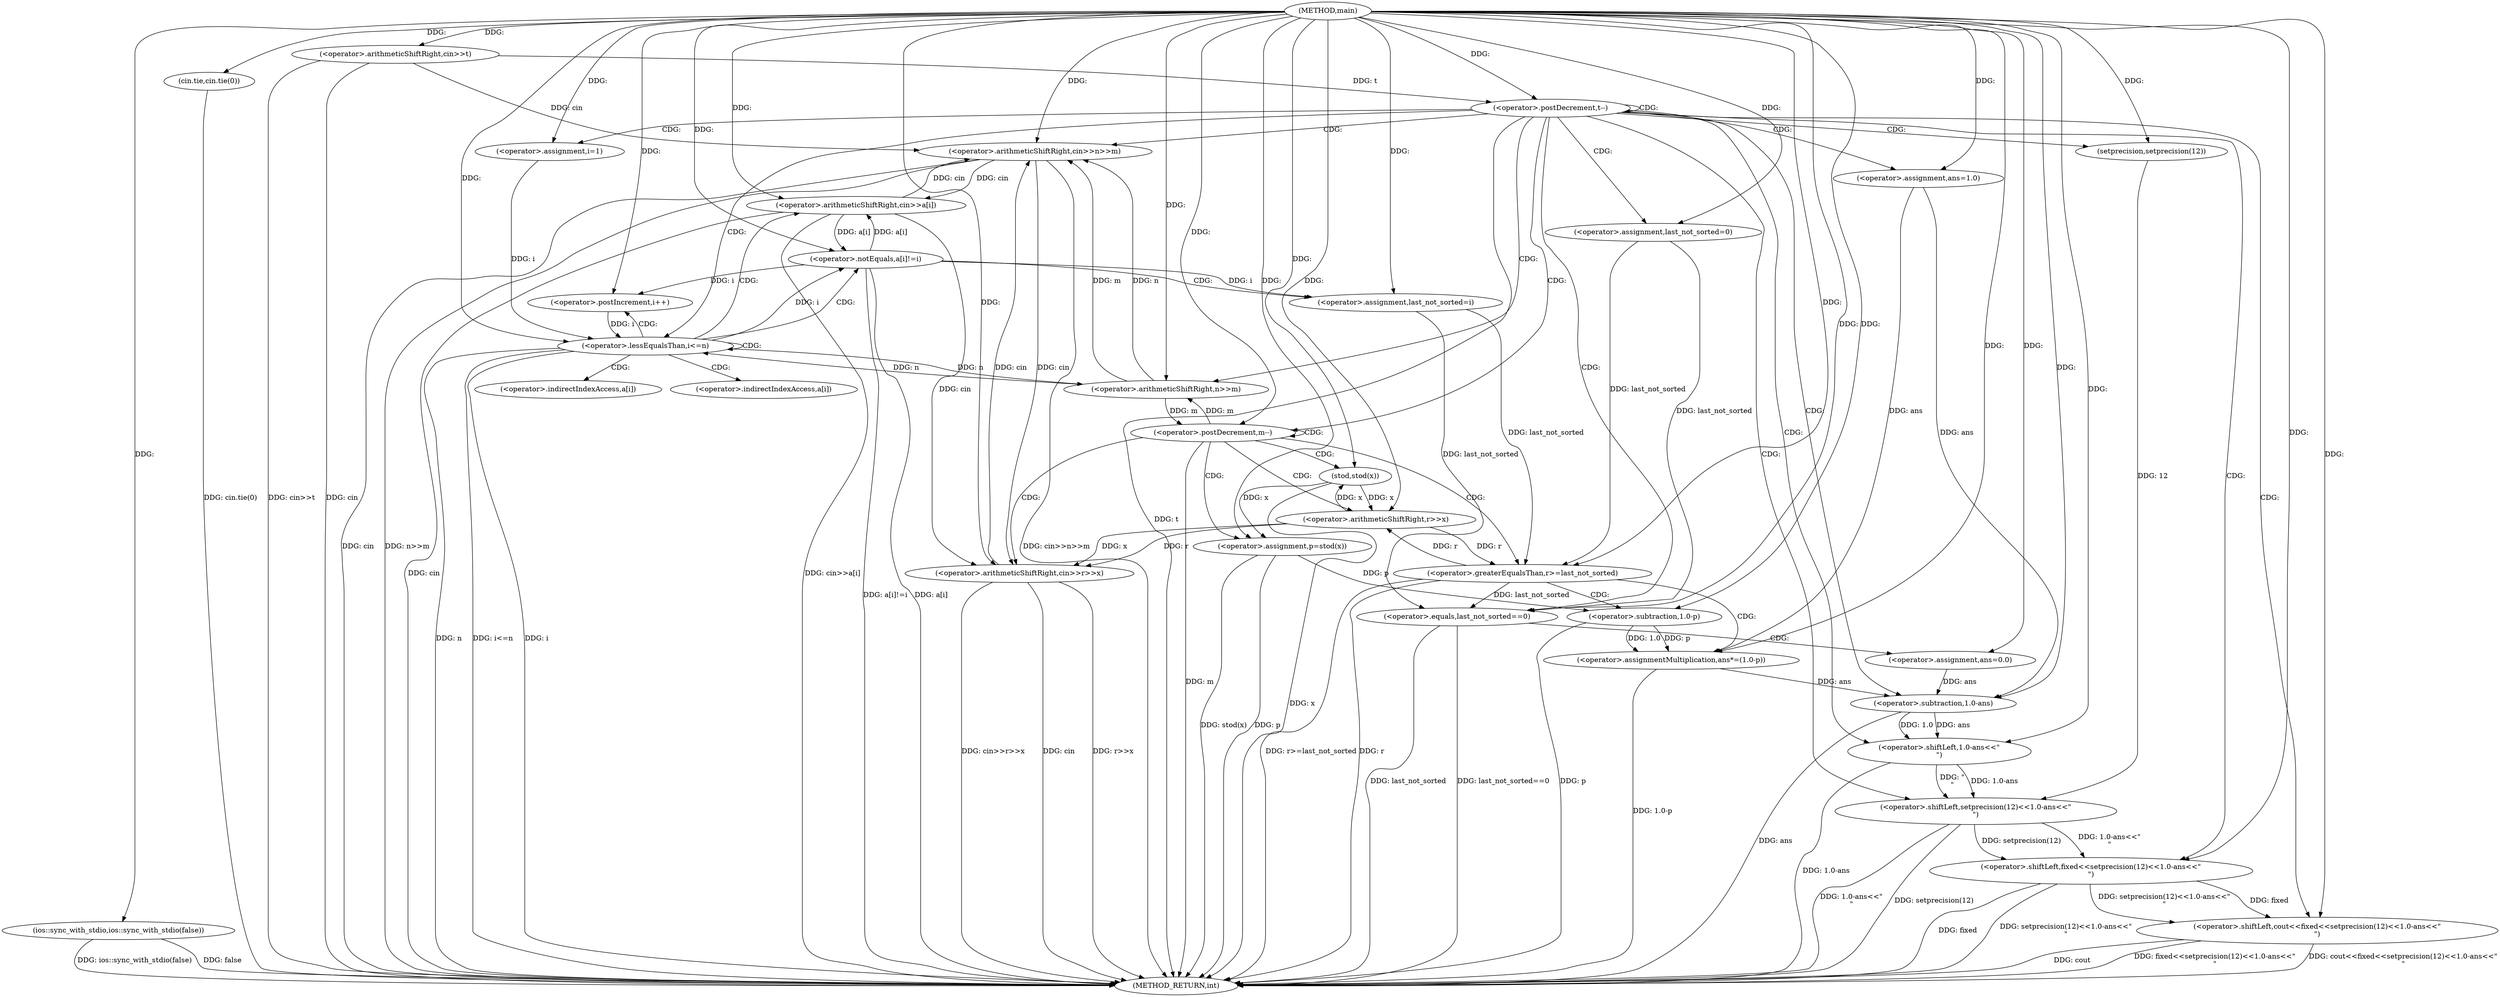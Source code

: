 digraph "main" {  
"1000101" [label = "(METHOD,main)" ]
"1000200" [label = "(METHOD_RETURN,int)" ]
"1000103" [label = "(ios::sync_with_stdio,ios::sync_with_stdio(false))" ]
"1000105" [label = "(cin.tie,cin.tie(0))" ]
"1000108" [label = "(<operator>.arithmeticShiftRight,cin>>t)" ]
"1000112" [label = "(<operator>.postDecrement,t--)" ]
"1000117" [label = "(<operator>.arithmeticShiftRight,cin>>n>>m)" ]
"1000124" [label = "(<operator>.assignment,last_not_sorted=0)" ]
"1000153" [label = "(<operator>.assignment,ans=1.0)" ]
"1000188" [label = "(<operator>.shiftLeft,cout<<fixed<<setprecision(12)<<1.0-ans<<\"\n\")" ]
"1000129" [label = "(<operator>.assignment,i=1)" ]
"1000132" [label = "(<operator>.lessEqualsThan,i<=n)" ]
"1000135" [label = "(<operator>.postIncrement,i++)" ]
"1000157" [label = "(<operator>.postDecrement,m--)" ]
"1000182" [label = "(<operator>.equals,last_not_sorted==0)" ]
"1000185" [label = "(<operator>.assignment,ans=0.0)" ]
"1000119" [label = "(<operator>.arithmeticShiftRight,n>>m)" ]
"1000138" [label = "(<operator>.arithmeticShiftRight,cin>>a[i])" ]
"1000162" [label = "(<operator>.arithmeticShiftRight,cin>>r>>x)" ]
"1000168" [label = "(<operator>.assignment,p=stod(x))" ]
"1000190" [label = "(<operator>.shiftLeft,fixed<<setprecision(12)<<1.0-ans<<\"\n\")" ]
"1000144" [label = "(<operator>.notEquals,a[i]!=i)" ]
"1000149" [label = "(<operator>.assignment,last_not_sorted=i)" ]
"1000173" [label = "(<operator>.greaterEqualsThan,r>=last_not_sorted)" ]
"1000176" [label = "(<operator>.assignmentMultiplication,ans*=(1.0-p))" ]
"1000192" [label = "(<operator>.shiftLeft,setprecision(12)<<1.0-ans<<\"\n\")" ]
"1000164" [label = "(<operator>.arithmeticShiftRight,r>>x)" ]
"1000170" [label = "(stod,stod(x))" ]
"1000193" [label = "(setprecision,setprecision(12))" ]
"1000195" [label = "(<operator>.shiftLeft,1.0-ans<<\"\n\")" ]
"1000178" [label = "(<operator>.subtraction,1.0-p)" ]
"1000196" [label = "(<operator>.subtraction,1.0-ans)" ]
"1000140" [label = "(<operator>.indirectIndexAccess,a[i])" ]
"1000145" [label = "(<operator>.indirectIndexAccess,a[i])" ]
  "1000103" -> "1000200"  [ label = "DDG: ios::sync_with_stdio(false)"] 
  "1000105" -> "1000200"  [ label = "DDG: cin.tie(0)"] 
  "1000108" -> "1000200"  [ label = "DDG: cin"] 
  "1000108" -> "1000200"  [ label = "DDG: cin>>t"] 
  "1000112" -> "1000200"  [ label = "DDG: t"] 
  "1000117" -> "1000200"  [ label = "DDG: cin"] 
  "1000117" -> "1000200"  [ label = "DDG: n>>m"] 
  "1000117" -> "1000200"  [ label = "DDG: cin>>n>>m"] 
  "1000132" -> "1000200"  [ label = "DDG: i"] 
  "1000132" -> "1000200"  [ label = "DDG: n"] 
  "1000132" -> "1000200"  [ label = "DDG: i<=n"] 
  "1000157" -> "1000200"  [ label = "DDG: m"] 
  "1000182" -> "1000200"  [ label = "DDG: last_not_sorted"] 
  "1000182" -> "1000200"  [ label = "DDG: last_not_sorted==0"] 
  "1000192" -> "1000200"  [ label = "DDG: setprecision(12)"] 
  "1000196" -> "1000200"  [ label = "DDG: ans"] 
  "1000195" -> "1000200"  [ label = "DDG: 1.0-ans"] 
  "1000192" -> "1000200"  [ label = "DDG: 1.0-ans<<\"\n\""] 
  "1000190" -> "1000200"  [ label = "DDG: setprecision(12)<<1.0-ans<<\"\n\""] 
  "1000188" -> "1000200"  [ label = "DDG: fixed<<setprecision(12)<<1.0-ans<<\"\n\""] 
  "1000188" -> "1000200"  [ label = "DDG: cout<<fixed<<setprecision(12)<<1.0-ans<<\"\n\""] 
  "1000162" -> "1000200"  [ label = "DDG: cin"] 
  "1000162" -> "1000200"  [ label = "DDG: r>>x"] 
  "1000162" -> "1000200"  [ label = "DDG: cin>>r>>x"] 
  "1000168" -> "1000200"  [ label = "DDG: p"] 
  "1000170" -> "1000200"  [ label = "DDG: x"] 
  "1000168" -> "1000200"  [ label = "DDG: stod(x)"] 
  "1000173" -> "1000200"  [ label = "DDG: r"] 
  "1000173" -> "1000200"  [ label = "DDG: r>=last_not_sorted"] 
  "1000178" -> "1000200"  [ label = "DDG: p"] 
  "1000176" -> "1000200"  [ label = "DDG: 1.0-p"] 
  "1000138" -> "1000200"  [ label = "DDG: cin"] 
  "1000138" -> "1000200"  [ label = "DDG: cin>>a[i]"] 
  "1000144" -> "1000200"  [ label = "DDG: a[i]"] 
  "1000144" -> "1000200"  [ label = "DDG: a[i]!=i"] 
  "1000103" -> "1000200"  [ label = "DDG: false"] 
  "1000188" -> "1000200"  [ label = "DDG: cout"] 
  "1000190" -> "1000200"  [ label = "DDG: fixed"] 
  "1000101" -> "1000103"  [ label = "DDG: "] 
  "1000101" -> "1000105"  [ label = "DDG: "] 
  "1000101" -> "1000108"  [ label = "DDG: "] 
  "1000108" -> "1000112"  [ label = "DDG: t"] 
  "1000101" -> "1000112"  [ label = "DDG: "] 
  "1000101" -> "1000124"  [ label = "DDG: "] 
  "1000101" -> "1000153"  [ label = "DDG: "] 
  "1000108" -> "1000117"  [ label = "DDG: cin"] 
  "1000162" -> "1000117"  [ label = "DDG: cin"] 
  "1000138" -> "1000117"  [ label = "DDG: cin"] 
  "1000101" -> "1000117"  [ label = "DDG: "] 
  "1000119" -> "1000117"  [ label = "DDG: n"] 
  "1000119" -> "1000117"  [ label = "DDG: m"] 
  "1000101" -> "1000129"  [ label = "DDG: "] 
  "1000101" -> "1000185"  [ label = "DDG: "] 
  "1000101" -> "1000188"  [ label = "DDG: "] 
  "1000190" -> "1000188"  [ label = "DDG: fixed"] 
  "1000190" -> "1000188"  [ label = "DDG: setprecision(12)<<1.0-ans<<\"\n\""] 
  "1000132" -> "1000119"  [ label = "DDG: n"] 
  "1000101" -> "1000119"  [ label = "DDG: "] 
  "1000157" -> "1000119"  [ label = "DDG: m"] 
  "1000129" -> "1000132"  [ label = "DDG: i"] 
  "1000135" -> "1000132"  [ label = "DDG: i"] 
  "1000101" -> "1000132"  [ label = "DDG: "] 
  "1000119" -> "1000132"  [ label = "DDG: n"] 
  "1000144" -> "1000135"  [ label = "DDG: i"] 
  "1000101" -> "1000135"  [ label = "DDG: "] 
  "1000119" -> "1000157"  [ label = "DDG: m"] 
  "1000101" -> "1000157"  [ label = "DDG: "] 
  "1000170" -> "1000168"  [ label = "DDG: x"] 
  "1000124" -> "1000182"  [ label = "DDG: last_not_sorted"] 
  "1000173" -> "1000182"  [ label = "DDG: last_not_sorted"] 
  "1000149" -> "1000182"  [ label = "DDG: last_not_sorted"] 
  "1000101" -> "1000182"  [ label = "DDG: "] 
  "1000101" -> "1000190"  [ label = "DDG: "] 
  "1000192" -> "1000190"  [ label = "DDG: 1.0-ans<<\"\n\""] 
  "1000192" -> "1000190"  [ label = "DDG: setprecision(12)"] 
  "1000117" -> "1000138"  [ label = "DDG: cin"] 
  "1000101" -> "1000138"  [ label = "DDG: "] 
  "1000144" -> "1000138"  [ label = "DDG: a[i]"] 
  "1000144" -> "1000149"  [ label = "DDG: i"] 
  "1000101" -> "1000149"  [ label = "DDG: "] 
  "1000117" -> "1000162"  [ label = "DDG: cin"] 
  "1000138" -> "1000162"  [ label = "DDG: cin"] 
  "1000101" -> "1000162"  [ label = "DDG: "] 
  "1000164" -> "1000162"  [ label = "DDG: r"] 
  "1000164" -> "1000162"  [ label = "DDG: x"] 
  "1000101" -> "1000168"  [ label = "DDG: "] 
  "1000178" -> "1000176"  [ label = "DDG: 1.0"] 
  "1000178" -> "1000176"  [ label = "DDG: p"] 
  "1000193" -> "1000192"  [ label = "DDG: 12"] 
  "1000195" -> "1000192"  [ label = "DDG: \"\n\""] 
  "1000195" -> "1000192"  [ label = "DDG: 1.0-ans"] 
  "1000138" -> "1000144"  [ label = "DDG: a[i]"] 
  "1000132" -> "1000144"  [ label = "DDG: i"] 
  "1000101" -> "1000144"  [ label = "DDG: "] 
  "1000173" -> "1000164"  [ label = "DDG: r"] 
  "1000101" -> "1000164"  [ label = "DDG: "] 
  "1000170" -> "1000164"  [ label = "DDG: x"] 
  "1000164" -> "1000170"  [ label = "DDG: x"] 
  "1000101" -> "1000170"  [ label = "DDG: "] 
  "1000164" -> "1000173"  [ label = "DDG: r"] 
  "1000101" -> "1000173"  [ label = "DDG: "] 
  "1000124" -> "1000173"  [ label = "DDG: last_not_sorted"] 
  "1000149" -> "1000173"  [ label = "DDG: last_not_sorted"] 
  "1000153" -> "1000176"  [ label = "DDG: ans"] 
  "1000101" -> "1000176"  [ label = "DDG: "] 
  "1000101" -> "1000193"  [ label = "DDG: "] 
  "1000196" -> "1000195"  [ label = "DDG: ans"] 
  "1000196" -> "1000195"  [ label = "DDG: 1.0"] 
  "1000101" -> "1000195"  [ label = "DDG: "] 
  "1000101" -> "1000178"  [ label = "DDG: "] 
  "1000168" -> "1000178"  [ label = "DDG: p"] 
  "1000101" -> "1000196"  [ label = "DDG: "] 
  "1000153" -> "1000196"  [ label = "DDG: ans"] 
  "1000185" -> "1000196"  [ label = "DDG: ans"] 
  "1000176" -> "1000196"  [ label = "DDG: ans"] 
  "1000112" -> "1000153"  [ label = "CDG: "] 
  "1000112" -> "1000117"  [ label = "CDG: "] 
  "1000112" -> "1000182"  [ label = "CDG: "] 
  "1000112" -> "1000195"  [ label = "CDG: "] 
  "1000112" -> "1000119"  [ label = "CDG: "] 
  "1000112" -> "1000157"  [ label = "CDG: "] 
  "1000112" -> "1000196"  [ label = "CDG: "] 
  "1000112" -> "1000112"  [ label = "CDG: "] 
  "1000112" -> "1000188"  [ label = "CDG: "] 
  "1000112" -> "1000190"  [ label = "CDG: "] 
  "1000112" -> "1000132"  [ label = "CDG: "] 
  "1000112" -> "1000129"  [ label = "CDG: "] 
  "1000112" -> "1000124"  [ label = "CDG: "] 
  "1000112" -> "1000193"  [ label = "CDG: "] 
  "1000112" -> "1000192"  [ label = "CDG: "] 
  "1000132" -> "1000135"  [ label = "CDG: "] 
  "1000132" -> "1000144"  [ label = "CDG: "] 
  "1000132" -> "1000132"  [ label = "CDG: "] 
  "1000132" -> "1000145"  [ label = "CDG: "] 
  "1000132" -> "1000140"  [ label = "CDG: "] 
  "1000132" -> "1000138"  [ label = "CDG: "] 
  "1000157" -> "1000164"  [ label = "CDG: "] 
  "1000157" -> "1000157"  [ label = "CDG: "] 
  "1000157" -> "1000168"  [ label = "CDG: "] 
  "1000157" -> "1000173"  [ label = "CDG: "] 
  "1000157" -> "1000170"  [ label = "CDG: "] 
  "1000157" -> "1000162"  [ label = "CDG: "] 
  "1000182" -> "1000185"  [ label = "CDG: "] 
  "1000144" -> "1000149"  [ label = "CDG: "] 
  "1000173" -> "1000178"  [ label = "CDG: "] 
  "1000173" -> "1000176"  [ label = "CDG: "] 
}
